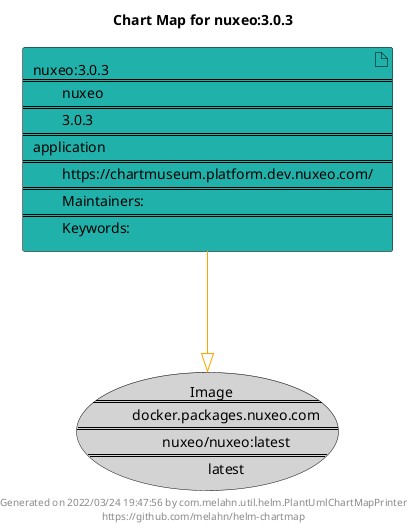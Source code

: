 @startuml
skinparam linetype ortho
skinparam backgroundColor white
skinparam usecaseBorderColor black
skinparam usecaseArrowColor LightSlateGray
skinparam artifactBorderColor black
skinparam artifactArrowColor LightSlateGray

title Chart Map for nuxeo:3.0.3

'There is one referenced Helm Chart
artifact "nuxeo:3.0.3\n====\n\tnuxeo\n====\n\t3.0.3\n====\napplication\n====\n\thttps://chartmuseum.platform.dev.nuxeo.com/\n====\n\tMaintainers: \n====\n\tKeywords: " as nuxeo_3_0_3 #LightSeaGreen

'There is one referenced Docker Image
usecase "Image\n====\n\tdocker.packages.nuxeo.com\n====\n\tnuxeo/nuxeo:latest\n====\n\tlatest" as docker_packages_nuxeo_com_nuxeo_nuxeo_latest #LightGray

'Chart Dependencies
nuxeo_3_0_3--[#orange]-|>docker_packages_nuxeo_com_nuxeo_nuxeo_latest

center footer Generated on 2022/03/24 19:47:56 by com.melahn.util.helm.PlantUmlChartMapPrinter\nhttps://github.com/melahn/helm-chartmap
@enduml
